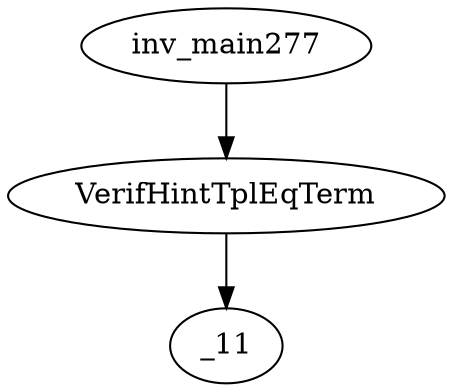 digraph dag {
0 [label="inv_main277"];
1 [label="VerifHintTplEqTerm"];
2 [label="_11"];
0->1
1 -> 2
}
